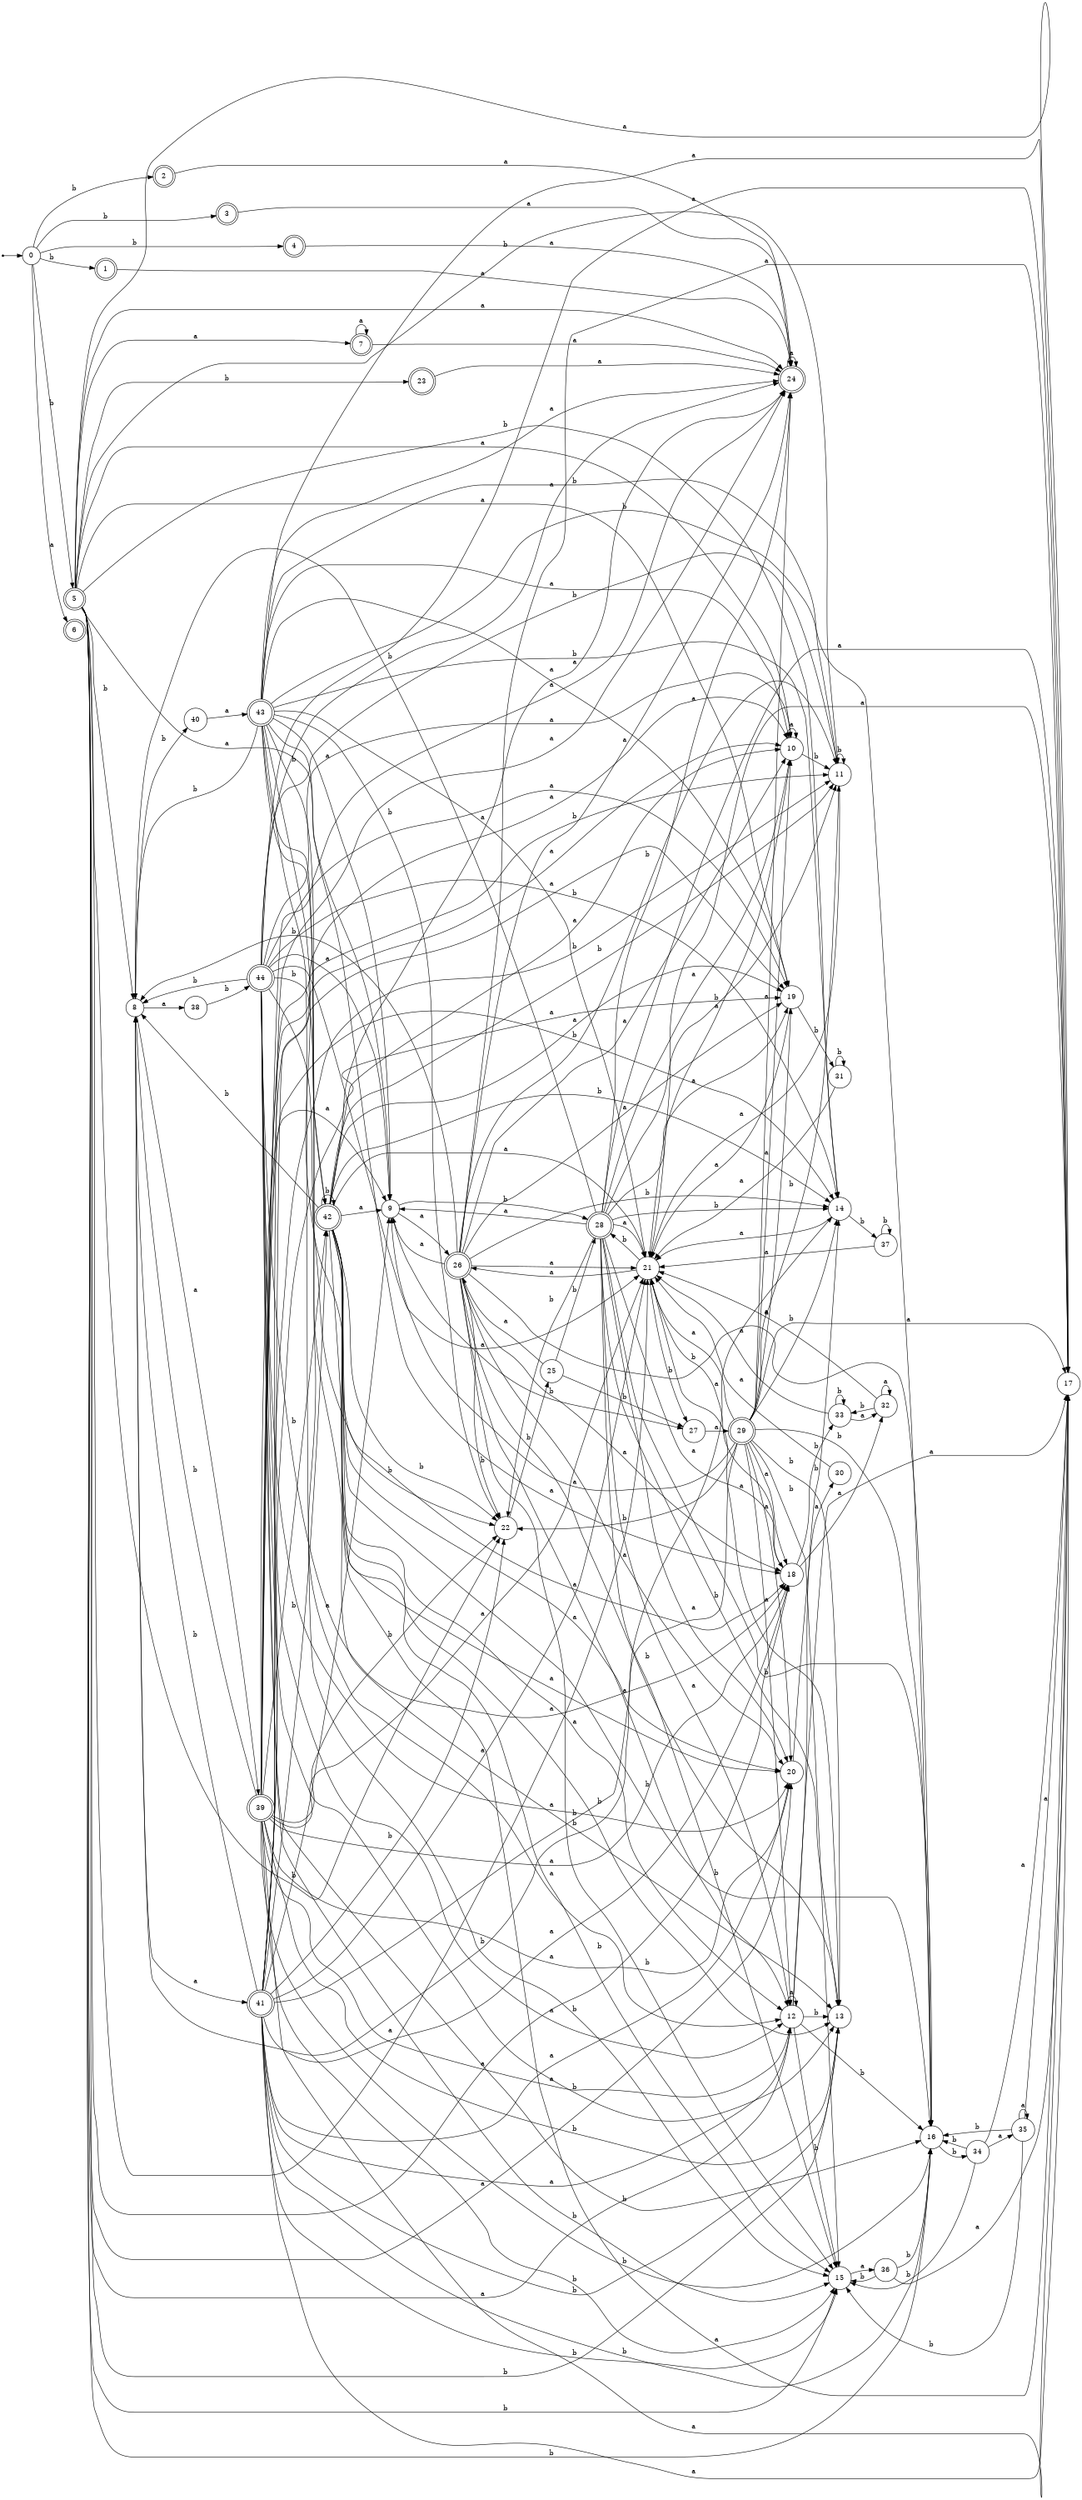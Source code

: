 digraph finite_state_machine {
rankdir=LR;
size="20,20";
node [shape = point]; "dummy0"
node [shape = circle]; "0";
"dummy0" -> "0";
node [shape = doublecircle]; "1";node [shape = doublecircle]; "2";node [shape = doublecircle]; "3";node [shape = doublecircle]; "4";node [shape = doublecircle]; "5";node [shape = doublecircle]; "6";node [shape = doublecircle]; "7";node [shape = circle]; "8";
node [shape = circle]; "9";
node [shape = circle]; "10";
node [shape = circle]; "11";
node [shape = circle]; "12";
node [shape = circle]; "13";
node [shape = circle]; "14";
node [shape = circle]; "15";
node [shape = circle]; "16";
node [shape = circle]; "17";
node [shape = circle]; "18";
node [shape = circle]; "19";
node [shape = circle]; "20";
node [shape = circle]; "21";
node [shape = circle]; "22";
node [shape = doublecircle]; "23";node [shape = doublecircle]; "24";node [shape = circle]; "25";
node [shape = doublecircle]; "26";node [shape = circle]; "27";
node [shape = doublecircle]; "28";node [shape = doublecircle]; "29";node [shape = circle]; "30";
node [shape = circle]; "31";
node [shape = circle]; "32";
node [shape = circle]; "33";
node [shape = circle]; "34";
node [shape = circle]; "35";
node [shape = circle]; "36";
node [shape = circle]; "37";
node [shape = circle]; "38";
node [shape = doublecircle]; "39";node [shape = circle]; "40";
node [shape = doublecircle]; "41";node [shape = doublecircle]; "42";node [shape = doublecircle]; "43";node [shape = doublecircle]; "44";"0" -> "1" [label = "b"];
 "0" -> "2" [label = "b"];
 "0" -> "3" [label = "b"];
 "0" -> "4" [label = "b"];
 "0" -> "5" [label = "b"];
 "0" -> "6" [label = "a"];
 "5" -> "7" [label = "a"];
 "5" -> "9" [label = "a"];
 "5" -> "10" [label = "a"];
 "5" -> "12" [label = "a"];
 "5" -> "17" [label = "a"];
 "5" -> "18" [label = "a"];
 "5" -> "19" [label = "a"];
 "5" -> "20" [label = "a"];
 "5" -> "21" [label = "a"];
 "5" -> "24" [label = "a"];
 "5" -> "8" [label = "b"];
 "5" -> "11" [label = "b"];
 "5" -> "13" [label = "b"];
 "5" -> "14" [label = "b"];
 "5" -> "15" [label = "b"];
 "5" -> "16" [label = "b"];
 "5" -> "22" [label = "b"];
 "5" -> "23" [label = "b"];
 "24" -> "24" [label = "a"];
 "23" -> "24" [label = "a"];
 "22" -> "25" [label = "b"];
 "25" -> "26" [label = "a"];
 "25" -> "27" [label = "b"];
 "25" -> "28" [label = "b"];
 "28" -> "9" [label = "a"];
 "28" -> "10" [label = "a"];
 "28" -> "12" [label = "a"];
 "28" -> "17" [label = "a"];
 "28" -> "18" [label = "a"];
 "28" -> "19" [label = "a"];
 "28" -> "20" [label = "a"];
 "28" -> "21" [label = "a"];
 "28" -> "24" [label = "a"];
 "28" -> "16" [label = "b"];
 "28" -> "22" [label = "b"];
 "28" -> "8" [label = "b"];
 "28" -> "11" [label = "b"];
 "28" -> "13" [label = "b"];
 "28" -> "14" [label = "b"];
 "28" -> "15" [label = "b"];
 "27" -> "29" [label = "a"];
 "29" -> "9" [label = "a"];
 "29" -> "10" [label = "a"];
 "29" -> "12" [label = "a"];
 "29" -> "17" [label = "a"];
 "29" -> "18" [label = "a"];
 "29" -> "19" [label = "a"];
 "29" -> "20" [label = "a"];
 "29" -> "21" [label = "a"];
 "29" -> "24" [label = "a"];
 "29" -> "16" [label = "b"];
 "29" -> "22" [label = "b"];
 "29" -> "8" [label = "b"];
 "29" -> "11" [label = "b"];
 "29" -> "13" [label = "b"];
 "29" -> "14" [label = "b"];
 "29" -> "15" [label = "b"];
 "26" -> "9" [label = "a"];
 "26" -> "10" [label = "a"];
 "26" -> "12" [label = "a"];
 "26" -> "17" [label = "a"];
 "26" -> "18" [label = "a"];
 "26" -> "19" [label = "a"];
 "26" -> "20" [label = "a"];
 "26" -> "21" [label = "a"];
 "26" -> "24" [label = "a"];
 "26" -> "16" [label = "b"];
 "26" -> "22" [label = "b"];
 "26" -> "8" [label = "b"];
 "26" -> "11" [label = "b"];
 "26" -> "13" [label = "b"];
 "26" -> "14" [label = "b"];
 "26" -> "15" [label = "b"];
 "21" -> "26" [label = "a"];
 "21" -> "27" [label = "b"];
 "21" -> "28" [label = "b"];
 "20" -> "30" [label = "a"];
 "30" -> "21" [label = "a"];
 "19" -> "31" [label = "b"];
 "19" -> "21" [label = "a"];
 "31" -> "31" [label = "b"];
 "31" -> "21" [label = "a"];
 "18" -> "32" [label = "a"];
 "18" -> "21" [label = "a"];
 "18" -> "33" [label = "b"];
 "33" -> "33" [label = "b"];
 "33" -> "32" [label = "a"];
 "33" -> "21" [label = "a"];
 "32" -> "32" [label = "a"];
 "32" -> "21" [label = "a"];
 "32" -> "33" [label = "b"];
 "17" -> "21" [label = "a"];
 "16" -> "34" [label = "b"];
 "34" -> "16" [label = "b"];
 "34" -> "15" [label = "b"];
 "34" -> "17" [label = "a"];
 "34" -> "35" [label = "a"];
 "35" -> "17" [label = "a"];
 "35" -> "35" [label = "a"];
 "35" -> "16" [label = "b"];
 "35" -> "15" [label = "b"];
 "15" -> "36" [label = "a"];
 "36" -> "16" [label = "b"];
 "36" -> "15" [label = "b"];
 "36" -> "17" [label = "a"];
 "14" -> "37" [label = "b"];
 "14" -> "21" [label = "a"];
 "37" -> "37" [label = "b"];
 "37" -> "21" [label = "a"];
 "13" -> "21" [label = "a"];
 "12" -> "17" [label = "a"];
 "12" -> "12" [label = "a"];
 "12" -> "16" [label = "b"];
 "12" -> "13" [label = "b"];
 "12" -> "14" [label = "b"];
 "12" -> "15" [label = "b"];
 "11" -> "11" [label = "b"];
 "11" -> "21" [label = "a"];
 "10" -> "10" [label = "a"];
 "10" -> "21" [label = "a"];
 "10" -> "11" [label = "b"];
 "9" -> "26" [label = "a"];
 "9" -> "27" [label = "b"];
 "9" -> "28" [label = "b"];
 "8" -> "41" [label = "a"];
 "8" -> "38" [label = "a"];
 "8" -> "39" [label = "a"];
 "8" -> "40" [label = "b"];
 "41" -> "8" [label = "b"];
 "41" -> "42" [label = "b"];
 "41" -> "11" [label = "b"];
 "41" -> "13" [label = "b"];
 "41" -> "14" [label = "b"];
 "41" -> "15" [label = "b"];
 "41" -> "16" [label = "b"];
 "41" -> "22" [label = "b"];
 "41" -> "9" [label = "a"];
 "41" -> "10" [label = "a"];
 "41" -> "12" [label = "a"];
 "41" -> "17" [label = "a"];
 "41" -> "18" [label = "a"];
 "41" -> "19" [label = "a"];
 "41" -> "20" [label = "a"];
 "41" -> "21" [label = "a"];
 "41" -> "24" [label = "a"];
 "42" -> "8" [label = "b"];
 "42" -> "42" [label = "b"];
 "42" -> "11" [label = "b"];
 "42" -> "13" [label = "b"];
 "42" -> "14" [label = "b"];
 "42" -> "15" [label = "b"];
 "42" -> "16" [label = "b"];
 "42" -> "22" [label = "b"];
 "42" -> "9" [label = "a"];
 "42" -> "10" [label = "a"];
 "42" -> "12" [label = "a"];
 "42" -> "17" [label = "a"];
 "42" -> "18" [label = "a"];
 "42" -> "19" [label = "a"];
 "42" -> "20" [label = "a"];
 "42" -> "21" [label = "a"];
 "42" -> "24" [label = "a"];
 "40" -> "43" [label = "a"];
 "43" -> "8" [label = "b"];
 "43" -> "42" [label = "b"];
 "43" -> "11" [label = "b"];
 "43" -> "13" [label = "b"];
 "43" -> "14" [label = "b"];
 "43" -> "15" [label = "b"];
 "43" -> "16" [label = "b"];
 "43" -> "22" [label = "b"];
 "43" -> "9" [label = "a"];
 "43" -> "10" [label = "a"];
 "43" -> "12" [label = "a"];
 "43" -> "17" [label = "a"];
 "43" -> "18" [label = "a"];
 "43" -> "19" [label = "a"];
 "43" -> "20" [label = "a"];
 "43" -> "21" [label = "a"];
 "43" -> "24" [label = "a"];
 "39" -> "8" [label = "b"];
 "39" -> "42" [label = "b"];
 "39" -> "11" [label = "b"];
 "39" -> "13" [label = "b"];
 "39" -> "14" [label = "b"];
 "39" -> "15" [label = "b"];
 "39" -> "16" [label = "b"];
 "39" -> "22" [label = "b"];
 "39" -> "9" [label = "a"];
 "39" -> "10" [label = "a"];
 "39" -> "12" [label = "a"];
 "39" -> "17" [label = "a"];
 "39" -> "18" [label = "a"];
 "39" -> "19" [label = "a"];
 "39" -> "20" [label = "a"];
 "39" -> "21" [label = "a"];
 "39" -> "24" [label = "a"];
 "38" -> "44" [label = "b"];
 "44" -> "8" [label = "b"];
 "44" -> "42" [label = "b"];
 "44" -> "11" [label = "b"];
 "44" -> "13" [label = "b"];
 "44" -> "14" [label = "b"];
 "44" -> "15" [label = "b"];
 "44" -> "16" [label = "b"];
 "44" -> "22" [label = "b"];
 "44" -> "9" [label = "a"];
 "44" -> "10" [label = "a"];
 "44" -> "12" [label = "a"];
 "44" -> "17" [label = "a"];
 "44" -> "18" [label = "a"];
 "44" -> "19" [label = "a"];
 "44" -> "20" [label = "a"];
 "44" -> "21" [label = "a"];
 "44" -> "24" [label = "a"];
 "7" -> "24" [label = "a"];
 "7" -> "7" [label = "a"];
 "4" -> "24" [label = "a"];
 "3" -> "24" [label = "a"];
 "2" -> "24" [label = "a"];
 "1" -> "24" [label = "a"];
 }
